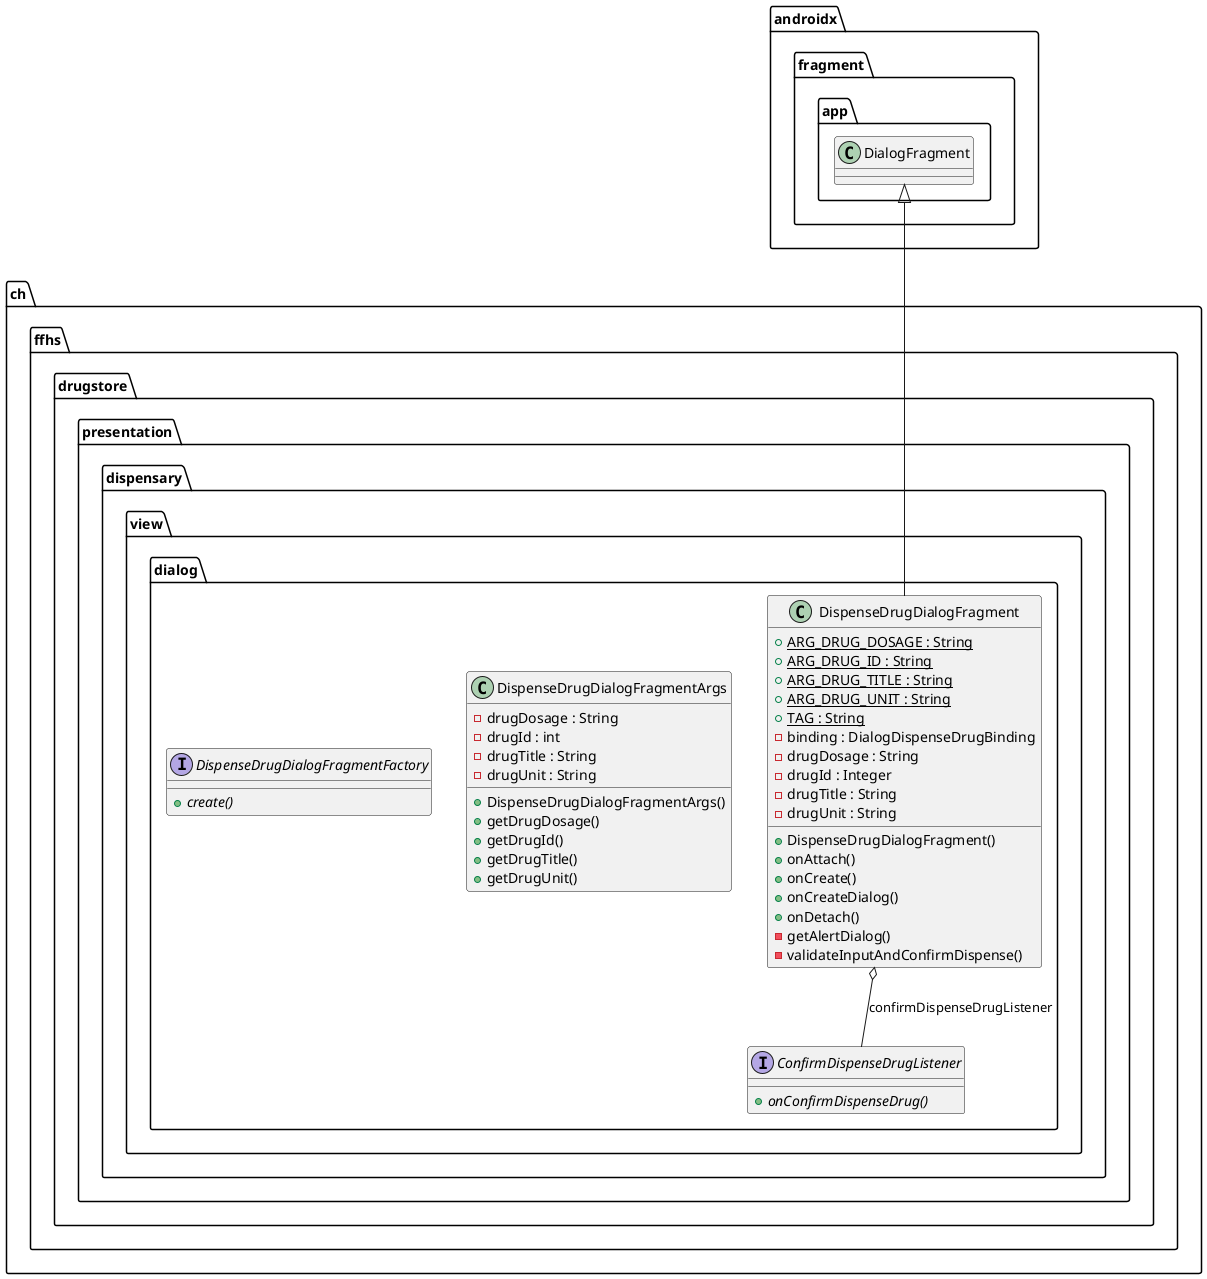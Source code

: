 @startuml

  namespace ch.ffhs.drugstore {
    namespace presentation {
      namespace dispensary.view {
        namespace dialog {
          interface ch.ffhs.drugstore.presentation.dispensary.view.dialog.ConfirmDispenseDrugListener {
              {abstract} + onConfirmDispenseDrug()
          }
        }
      }
    }
  }
  

  namespace ch.ffhs.drugstore {
    namespace presentation {
      namespace dispensary.view {
        namespace dialog {
          class ch.ffhs.drugstore.presentation.dispensary.view.dialog.DispenseDrugDialogFragment {
              {static} + ARG_DRUG_DOSAGE : String
              {static} + ARG_DRUG_ID : String
              {static} + ARG_DRUG_TITLE : String
              {static} + ARG_DRUG_UNIT : String
              {static} + TAG : String
              - binding : DialogDispenseDrugBinding
              - drugDosage : String
              - drugId : Integer
              - drugTitle : String
              - drugUnit : String
              + DispenseDrugDialogFragment()
              + onAttach()
              + onCreate()
              + onCreateDialog()
              + onDetach()
              - getAlertDialog()
              - validateInputAndConfirmDispense()
          }
        }
      }
    }
  }
  

  namespace ch.ffhs.drugstore {
    namespace presentation {
      namespace dispensary.view {
        namespace dialog {
          class ch.ffhs.drugstore.presentation.dispensary.view.dialog.DispenseDrugDialogFragmentArgs {
              - drugDosage : String
              - drugId : int
              - drugTitle : String
              - drugUnit : String
              + DispenseDrugDialogFragmentArgs()
              + getDrugDosage()
              + getDrugId()
              + getDrugTitle()
              + getDrugUnit()
          }
        }
      }
    }
  }
  

  namespace ch.ffhs.drugstore {
    namespace presentation {
      namespace dispensary.view {
        namespace dialog {
          interface ch.ffhs.drugstore.presentation.dispensary.view.dialog.DispenseDrugDialogFragmentFactory {
              {abstract} + create()
          }
        }
      }
    }
  }
  

  ch.ffhs.drugstore.presentation.dispensary.view.dialog.DispenseDrugDialogFragment -up-|> androidx.fragment.app.DialogFragment
  ch.ffhs.drugstore.presentation.dispensary.view.dialog.DispenseDrugDialogFragment o-- ch.ffhs.drugstore.presentation.dispensary.view.dialog.ConfirmDispenseDrugListener : confirmDispenseDrugListener


@enduml
